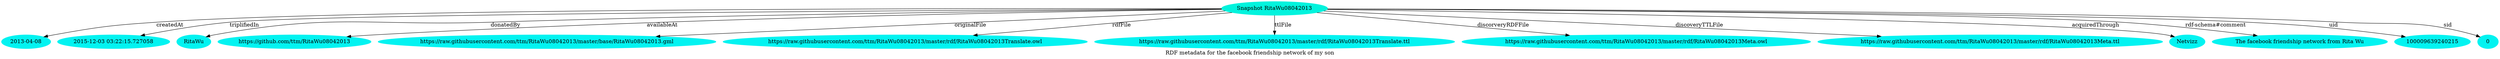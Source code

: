 digraph  {
	graph [label="RDF metadata for the facebook friendship network of my son"];
	node [label="\N"];
	"Snapshot RitaWu08042013"	 [color="#02F3DD",
		style=filled];
	1789	 [color="#02F3F1",
		label="2013-04-08",
		style=filled];
	"Snapshot RitaWu08042013" -> 1789	 [label=createdAt];
	1790	 [color="#02F3F1",
		label="2015-12-03 03:22:15.727058",
		style=filled];
	"Snapshot RitaWu08042013" -> 1790	 [label=triplifiedIn];
	1791	 [color="#02F3F1",
		label=RitaWu,
		style=filled];
	"Snapshot RitaWu08042013" -> 1791	 [label=donatedBy];
	1792	 [color="#02F3F1",
		label="https://github.com/ttm/RitaWu08042013",
		style=filled];
	"Snapshot RitaWu08042013" -> 1792	 [label=availableAt];
	1793	 [color="#02F3F1",
		label="https://raw.githubusercontent.com/ttm/RitaWu08042013/master/base/RitaWu08042013.gml",
		style=filled];
	"Snapshot RitaWu08042013" -> 1793	 [label=originalFile];
	1794	 [color="#02F3F1",
		label="https://raw.githubusercontent.com/ttm/RitaWu08042013/master/rdf/RitaWu08042013Translate.owl",
		style=filled];
	"Snapshot RitaWu08042013" -> 1794	 [label=rdfFile];
	1795	 [color="#02F3F1",
		label="https://raw.githubusercontent.com/ttm/RitaWu08042013/master/rdf/RitaWu08042013Translate.ttl",
		style=filled];
	"Snapshot RitaWu08042013" -> 1795	 [label=ttlFile];
	1796	 [color="#02F3F1",
		label="https://raw.githubusercontent.com/ttm/RitaWu08042013/master/rdf/RitaWu08042013Meta.owl",
		style=filled];
	"Snapshot RitaWu08042013" -> 1796	 [label=discorveryRDFFile];
	1797	 [color="#02F3F1",
		label="https://raw.githubusercontent.com/ttm/RitaWu08042013/master/rdf/RitaWu08042013Meta.ttl",
		style=filled];
	"Snapshot RitaWu08042013" -> 1797	 [label=discoveryTTLFile];
	1798	 [color="#02F3F1",
		label=Netvizz,
		style=filled];
	"Snapshot RitaWu08042013" -> 1798	 [label=acquiredThrough];
	1799	 [color="#02F3F1",
		label="The facebook friendship network from Rita Wu",
		style=filled];
	"Snapshot RitaWu08042013" -> 1799	 [label="rdf-schema#comment"];
	1800	 [color="#02F3F1",
		label=100009639240215,
		style=filled];
	"Snapshot RitaWu08042013" -> 1800	 [label=uid];
	1801	 [color="#02F3F1",
		label=0,
		style=filled];
	"Snapshot RitaWu08042013" -> 1801	 [label=sid];
}

